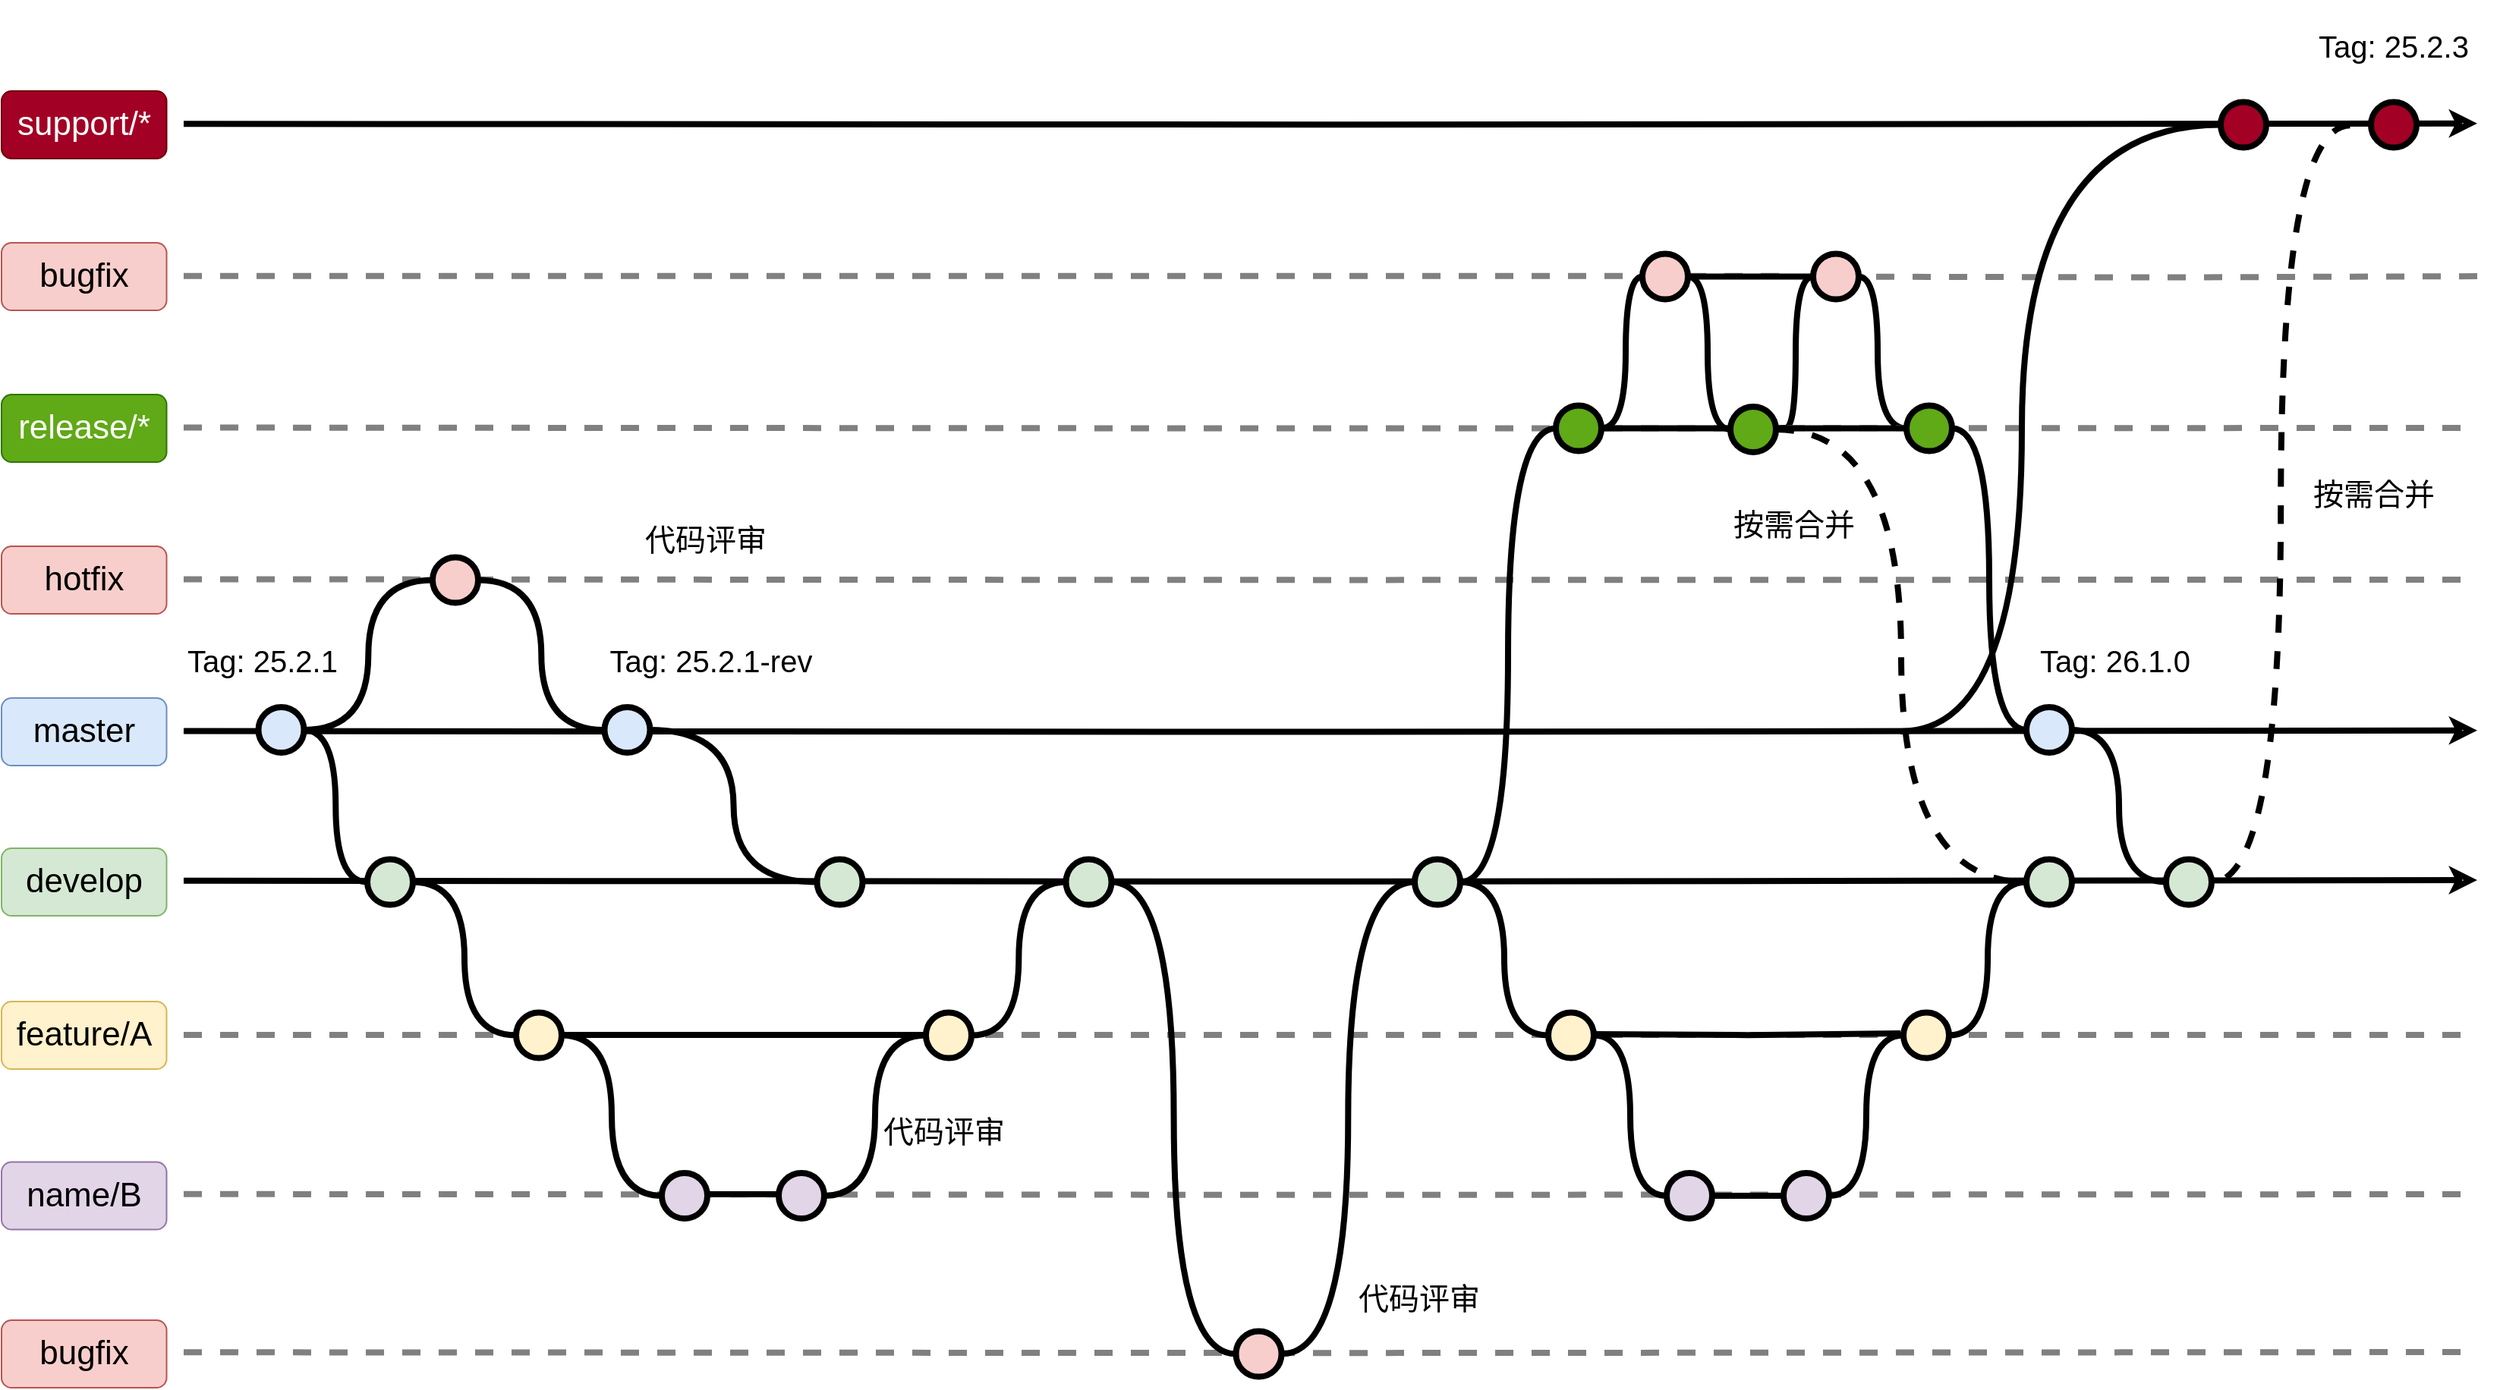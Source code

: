 <mxfile version="27.1.4">
  <diagram id="yPxyJZ8AM_hMuL3Unpa9" name="complex gitflow">
    <mxGraphModel dx="3147" dy="2550" grid="1" gridSize="10" guides="1" tooltips="1" connect="1" arrows="1" fold="1" page="1" pageScale="1" pageWidth="1100" pageHeight="850" math="0" shadow="0">
      <root>
        <mxCell id="0" />
        <mxCell id="1" parent="0" />
        <mxCell id="Qrs4UdfkYSaOgJ5aVB63-132" value="" style="edgeStyle=orthogonalEdgeStyle;rounded=0;html=1;jettySize=auto;orthogonalLoop=1;strokeWidth=4;endArrow=none;endFill=0;dashed=1;strokeColor=#808080;fontSize=20;" edge="1" parent="1">
          <mxGeometry x="192.25" y="211" as="geometry">
            <mxPoint x="1211.0" y="-87.702" as="sourcePoint" />
            <mxPoint x="1631" y="-87.95" as="targetPoint" />
          </mxGeometry>
        </mxCell>
        <mxCell id="Qrs4UdfkYSaOgJ5aVB63-171" style="edgeStyle=orthogonalEdgeStyle;curved=1;rounded=0;html=1;exitX=1;exitY=0.5;exitPerimeter=0;entryX=0;entryY=0.5;entryPerimeter=0;endArrow=none;endFill=0;jettySize=auto;orthogonalLoop=1;strokeWidth=4;fontSize=20;entryDx=0;entryDy=0;exitDx=0;exitDy=0;" edge="1" parent="1" source="Qrs4UdfkYSaOgJ5aVB63-173" target="Qrs4UdfkYSaOgJ5aVB63-70">
          <mxGeometry relative="1" as="geometry">
            <mxPoint x="1243.99" y="-44.5" as="sourcePoint" />
            <mxPoint x="1251.5" y="13" as="targetPoint" />
            <Array as="points">
              <mxPoint x="1236" y="-88" />
              <mxPoint x="1236" y="12" />
            </Array>
          </mxGeometry>
        </mxCell>
        <mxCell id="Qrs4UdfkYSaOgJ5aVB63-172" style="edgeStyle=orthogonalEdgeStyle;curved=1;rounded=0;html=1;exitX=0;exitY=0.5;exitPerimeter=0;endArrow=none;endFill=0;jettySize=auto;orthogonalLoop=1;strokeWidth=4;fontSize=20;exitDx=0;exitDy=0;entryX=1;entryY=0.5;entryDx=0;entryDy=0;entryPerimeter=0;" edge="1" parent="1" source="Qrs4UdfkYSaOgJ5aVB63-173" target="Qrs4UdfkYSaOgJ5aVB63-154">
          <mxGeometry relative="1" as="geometry">
            <mxPoint x="1229.5" y="-64.5" as="sourcePoint" />
            <mxPoint x="1166.5" y="12" as="targetPoint" />
            <Array as="points">
              <mxPoint x="1182" y="-88" />
              <mxPoint x="1182" y="12" />
              <mxPoint x="1169" y="12" />
            </Array>
          </mxGeometry>
        </mxCell>
        <mxCell id="Qrs4UdfkYSaOgJ5aVB63-173" value="" style="verticalLabelPosition=bottom;verticalAlign=top;html=1;strokeWidth=4;shape=mxgraph.flowchart.on-page_reference;plain-purple;strokeColor=#000000;fillColor=#f8cecc;gradientColor=none;fontSize=20;" vertex="1" parent="1">
          <mxGeometry x="1193.5" y="-102.75" width="30" height="30" as="geometry" />
        </mxCell>
        <mxCell id="Qrs4UdfkYSaOgJ5aVB63-151" value="" style="edgeStyle=orthogonalEdgeStyle;rounded=0;html=1;jettySize=auto;orthogonalLoop=1;strokeWidth=4;endArrow=none;endFill=0;dashed=1;strokeColor=#808080;fontSize=20;" edge="1" parent="1" source="Qrs4UdfkYSaOgJ5aVB63-68">
          <mxGeometry x="192.25" y="211" as="geometry">
            <mxPoint x="120" y="-88.18" as="sourcePoint" />
            <mxPoint x="1181.0" y="-88.18" as="targetPoint" />
          </mxGeometry>
        </mxCell>
        <mxCell id="Qrs4UdfkYSaOgJ5aVB63-131" value="" style="edgeStyle=orthogonalEdgeStyle;rounded=0;html=1;jettySize=auto;orthogonalLoop=1;strokeWidth=4;endArrow=none;endFill=0;dashed=1;strokeColor=#808080;" edge="1" parent="1">
          <mxGeometry x="192.25" y="211" as="geometry">
            <mxPoint x="120" y="111.72" as="sourcePoint" />
            <mxPoint x="1631" y="111.95" as="targetPoint" />
          </mxGeometry>
        </mxCell>
        <mxCell id="Qrs4UdfkYSaOgJ5aVB63-85" value="" style="edgeStyle=orthogonalEdgeStyle;rounded=0;html=1;jettySize=auto;orthogonalLoop=1;strokeWidth=4;endArrow=none;endFill=0;dashed=1;strokeColor=#808080;" edge="1" parent="1">
          <mxGeometry x="192.25" y="211" as="geometry">
            <mxPoint x="120" y="11.77" as="sourcePoint" />
            <mxPoint x="1631" y="12" as="targetPoint" />
          </mxGeometry>
        </mxCell>
        <mxCell id="Qrs4UdfkYSaOgJ5aVB63-82" value="" style="edgeStyle=orthogonalEdgeStyle;rounded=0;html=1;jettySize=auto;orthogonalLoop=1;strokeWidth=4;endArrow=none;endFill=0;dashed=1;strokeColor=#808080;" edge="1" parent="1">
          <mxGeometry x="192.25" y="211" as="geometry">
            <mxPoint x="120" y="621.14" as="sourcePoint" />
            <mxPoint x="1631" y="621" as="targetPoint" />
          </mxGeometry>
        </mxCell>
        <mxCell id="Qrs4UdfkYSaOgJ5aVB63-100" value="" style="edgeStyle=orthogonalEdgeStyle;rounded=0;html=1;jettySize=auto;orthogonalLoop=1;strokeWidth=4;endArrow=classic;endFill=0;" edge="1" parent="1">
          <mxGeometry x="192.25" y="211" as="geometry">
            <mxPoint x="120" y="211.76" as="sourcePoint" />
            <mxPoint x="1631" y="211.34" as="targetPoint" />
          </mxGeometry>
        </mxCell>
        <mxCell id="Qrs4UdfkYSaOgJ5aVB63-83" value="" style="edgeStyle=orthogonalEdgeStyle;rounded=0;html=1;jettySize=auto;orthogonalLoop=1;strokeWidth=4;endArrow=none;endFill=0;dashed=1;strokeColor=#808080;" edge="1" parent="1">
          <mxGeometry x="192.25" y="211" as="geometry">
            <mxPoint x="120" y="516.89" as="sourcePoint" />
            <mxPoint x="1631" y="517" as="targetPoint" />
          </mxGeometry>
        </mxCell>
        <mxCell id="Qrs4UdfkYSaOgJ5aVB63-84" value="" style="edgeStyle=orthogonalEdgeStyle;rounded=0;html=1;jettySize=auto;orthogonalLoop=1;strokeWidth=4;endArrow=none;endFill=0;dashed=1;strokeColor=#808080;" edge="1" parent="1">
          <mxGeometry x="192.25" y="211" as="geometry">
            <mxPoint x="120" y="412" as="sourcePoint" />
            <mxPoint x="1631" y="412" as="targetPoint" />
          </mxGeometry>
        </mxCell>
        <mxCell id="Qrs4UdfkYSaOgJ5aVB63-80" value="" style="edgeStyle=orthogonalEdgeStyle;rounded=0;html=1;jettySize=auto;orthogonalLoop=1;strokeWidth=4;endArrow=classic;endFill=0;" edge="1" parent="1">
          <mxGeometry x="192.25" y="211" as="geometry">
            <mxPoint x="120" y="310.42" as="sourcePoint" />
            <mxPoint x="1631" y="310" as="targetPoint" />
          </mxGeometry>
        </mxCell>
        <mxCell id="uWUnNED6HEl2aK5fdaIb-10" value="" style="verticalLabelPosition=bottom;verticalAlign=top;html=1;strokeWidth=4;shape=mxgraph.flowchart.on-page_reference;plain-blue;fillColor=#dae8fc;strokeColor=#000000;gradientColor=none;fontSize=20;" parent="1" vertex="1">
          <mxGeometry x="169.25" y="196" width="30" height="30" as="geometry" />
        </mxCell>
        <mxCell id="uWUnNED6HEl2aK5fdaIb-17" value="" style="verticalLabelPosition=bottom;verticalAlign=top;html=1;strokeWidth=4;shape=mxgraph.flowchart.on-page_reference;plain-purple;strokeColor=#000000;fillColor=#fff2cc;gradientColor=none;fontSize=20;" parent="1" vertex="1">
          <mxGeometry x="339" y="397.25" width="30" height="30" as="geometry" />
        </mxCell>
        <mxCell id="uWUnNED6HEl2aK5fdaIb-94" style="edgeStyle=orthogonalEdgeStyle;curved=1;rounded=0;orthogonalLoop=1;jettySize=auto;html=1;exitX=1;exitY=0.5;exitDx=0;exitDy=0;exitPerimeter=0;entryX=0;entryY=0.5;entryDx=0;entryDy=0;entryPerimeter=0;endArrow=none;endFill=0;strokeWidth=4;fontFamily=Courier New;fontColor=#009900;fontSize=20;" parent="1" edge="1">
          <mxGeometry relative="1" as="geometry">
            <mxPoint x="465" y="516.96" as="sourcePoint" />
            <mxPoint x="512" y="516.96" as="targetPoint" />
          </mxGeometry>
        </mxCell>
        <mxCell id="uWUnNED6HEl2aK5fdaIb-69" value="" style="verticalLabelPosition=bottom;verticalAlign=top;html=1;strokeWidth=4;shape=mxgraph.flowchart.on-page_reference;plain-purple;strokeColor=#000000;fillColor=#e1d5e7;gradientColor=none;fontSize=20;" parent="1" vertex="1">
          <mxGeometry x="435" y="503" width="30" height="30" as="geometry" />
        </mxCell>
        <mxCell id="uWUnNED6HEl2aK5fdaIb-70" value="" style="verticalLabelPosition=bottom;verticalAlign=top;html=1;strokeWidth=4;shape=mxgraph.flowchart.on-page_reference;plain-purple;strokeColor=#000000;fillColor=#60a917;fontColor=#ffffff;gradientColor=none;fontSize=20;" parent="1" vertex="1">
          <mxGeometry x="1024" y="-2.75" width="30" height="30" as="geometry" />
        </mxCell>
        <mxCell id="uWUnNED6HEl2aK5fdaIb-82" value="" style="verticalLabelPosition=bottom;verticalAlign=top;html=1;strokeWidth=4;shape=mxgraph.flowchart.on-page_reference;plain-purple;strokeColor=#000000;fillColor=#e1d5e7;gradientColor=none;fontSize=20;" parent="1" vertex="1">
          <mxGeometry x="512" y="503" width="30" height="30" as="geometry" />
        </mxCell>
        <mxCell id="uWUnNED6HEl2aK5fdaIb-103" value="Tag: 25.2.1" style="text;html=1;strokeColor=none;fillColor=none;align=center;verticalAlign=middle;whiteSpace=wrap;overflow=hidden;fontSize=20;" parent="1" vertex="1">
          <mxGeometry x="108.75" y="150" width="126.12" height="30" as="geometry" />
        </mxCell>
        <mxCell id="uWUnNED6HEl2aK5fdaIb-104" value="" style="verticalLabelPosition=bottom;verticalAlign=top;html=1;strokeWidth=4;shape=mxgraph.flowchart.on-page_reference;plain-purple;gradientColor=none;strokeColor=#000000;fillColor=#D5E8D4;fontSize=20;" parent="1" vertex="1">
          <mxGeometry x="1334" y="296.25" width="30" height="30" as="geometry" />
        </mxCell>
        <mxCell id="9hBKPDzoitwpIBdzFDQ7-15" value="&lt;div style=&quot;text-align: center;&quot;&gt;&lt;span style=&quot;background-color: transparent; color: light-dark(rgb(0, 0, 0), rgb(237, 237, 237));&quot;&gt;&lt;font&gt;代码评审&lt;/font&gt;&lt;/span&gt;&lt;/div&gt;" style="text;html=1;strokeColor=none;fillColor=none;align=left;verticalAlign=middle;whiteSpace=wrap;overflow=hidden;fontSize=20;fontStyle=0;fontColor=#000000;" parent="1" vertex="1">
          <mxGeometry x="579" y="460" width="122" height="30" as="geometry" />
        </mxCell>
        <mxCell id="9hBKPDzoitwpIBdzFDQ7-16" value="" style="verticalLabelPosition=bottom;verticalAlign=top;html=1;strokeWidth=4;shape=mxgraph.flowchart.on-page_reference;plain-blue;strokeColor=#000000;fillColor=#dae8fc;gradientColor=none;fontSize=20;" parent="1" vertex="1">
          <mxGeometry x="397.25" y="196" width="30" height="30" as="geometry" />
        </mxCell>
        <mxCell id="9hBKPDzoitwpIBdzFDQ7-61" value="Tag: 25.2.1-rev" style="text;html=1;strokeColor=none;fillColor=none;align=center;verticalAlign=middle;whiteSpace=wrap;overflow=hidden;fontSize=20;" parent="1" vertex="1">
          <mxGeometry x="386.75" y="150" width="160.5" height="30" as="geometry" />
        </mxCell>
        <mxCell id="Qrs4UdfkYSaOgJ5aVB63-4" value="&lt;font&gt;master&lt;/font&gt;" style="rounded=1;whiteSpace=wrap;html=1;fillColor=#dae8fc;strokeColor=#6c8ebf;fontSize=22;" vertex="1" parent="1">
          <mxGeometry y="190" width="108.75" height="44.5" as="geometry" />
        </mxCell>
        <mxCell id="Qrs4UdfkYSaOgJ5aVB63-5" value="&lt;font&gt;develop&lt;/font&gt;" style="rounded=1;whiteSpace=wrap;html=1;fillColor=#d5e8d4;strokeColor=#82b366;fontSize=22;" vertex="1" parent="1">
          <mxGeometry y="289" width="108.75" height="44.5" as="geometry" />
        </mxCell>
        <mxCell id="uWUnNED6HEl2aK5fdaIb-15" value="" style="verticalLabelPosition=bottom;verticalAlign=top;html=1;strokeWidth=4;shape=mxgraph.flowchart.on-page_reference;plain-purple;gradientColor=none;strokeColor=#000000;fillColor=#D5E8D4;fontSize=20;" parent="1" vertex="1">
          <mxGeometry x="241" y="296.25" width="30" height="30" as="geometry" />
        </mxCell>
        <mxCell id="Qrs4UdfkYSaOgJ5aVB63-13" value="&lt;font&gt;feature/A&lt;/font&gt;" style="rounded=1;whiteSpace=wrap;html=1;fillColor=#fff2cc;strokeColor=#d6b656;fontSize=22;" vertex="1" parent="1">
          <mxGeometry y="390" width="108.75" height="44.5" as="geometry" />
        </mxCell>
        <mxCell id="Qrs4UdfkYSaOgJ5aVB63-14" value="&lt;font&gt;name/B&lt;/font&gt;" style="rounded=1;whiteSpace=wrap;html=1;fillColor=#e1d5e7;strokeColor=#9673a6;fontSize=22;" vertex="1" parent="1">
          <mxGeometry y="495.75" width="108.75" height="44.5" as="geometry" />
        </mxCell>
        <mxCell id="Qrs4UdfkYSaOgJ5aVB63-17" value="" style="verticalLabelPosition=bottom;verticalAlign=top;html=1;strokeWidth=4;shape=mxgraph.flowchart.on-page_reference;plain-purple;strokeColor=#000000;fillColor=#fff2cc;gradientColor=none;fontSize=20;" vertex="1" parent="1">
          <mxGeometry x="609" y="397.25" width="30" height="30" as="geometry" />
        </mxCell>
        <mxCell id="Qrs4UdfkYSaOgJ5aVB63-30" style="edgeStyle=orthogonalEdgeStyle;curved=1;rounded=0;html=1;exitX=1;exitY=0.5;exitPerimeter=0;entryX=0;entryY=0.5;entryPerimeter=0;endArrow=none;endFill=0;jettySize=auto;orthogonalLoop=1;strokeWidth=4;fontSize=20;entryDx=0;entryDy=0;exitDx=0;exitDy=0;" edge="1" parent="1" source="uWUnNED6HEl2aK5fdaIb-82" target="Qrs4UdfkYSaOgJ5aVB63-17">
          <mxGeometry relative="1" as="geometry">
            <mxPoint x="558.75" y="526.25" as="sourcePoint" />
            <mxPoint x="618.75" y="425" as="targetPoint" />
          </mxGeometry>
        </mxCell>
        <mxCell id="Qrs4UdfkYSaOgJ5aVB63-32" style="edgeStyle=orthogonalEdgeStyle;curved=1;rounded=0;html=1;exitX=0;exitY=0.5;exitPerimeter=0;entryX=1;entryY=0.5;entryPerimeter=0;endArrow=none;endFill=0;jettySize=auto;orthogonalLoop=1;strokeWidth=4;fontSize=20;entryDx=0;entryDy=0;exitDx=0;exitDy=0;" edge="1" parent="1" source="uWUnNED6HEl2aK5fdaIb-17" target="uWUnNED6HEl2aK5fdaIb-15">
          <mxGeometry relative="1" as="geometry">
            <mxPoint x="273.47" y="465.01" as="sourcePoint" />
            <mxPoint x="340.47" y="359.01" as="targetPoint" />
          </mxGeometry>
        </mxCell>
        <mxCell id="Qrs4UdfkYSaOgJ5aVB63-33" style="edgeStyle=orthogonalEdgeStyle;curved=1;rounded=0;html=1;exitX=0;exitY=0.5;exitPerimeter=0;entryX=1;entryY=0.5;entryPerimeter=0;endArrow=none;endFill=0;jettySize=auto;orthogonalLoop=1;strokeWidth=4;fontSize=20;entryDx=0;entryDy=0;exitDx=0;exitDy=0;" edge="1" parent="1" source="uWUnNED6HEl2aK5fdaIb-69" target="uWUnNED6HEl2aK5fdaIb-17">
          <mxGeometry relative="1" as="geometry">
            <mxPoint x="456.25" y="502.47" as="sourcePoint" />
            <mxPoint x="386.25" y="401.47" as="targetPoint" />
          </mxGeometry>
        </mxCell>
        <mxCell id="Qrs4UdfkYSaOgJ5aVB63-34" style="edgeStyle=orthogonalEdgeStyle;curved=1;rounded=0;html=1;exitX=1;exitY=0.5;exitPerimeter=0;entryX=0;entryY=0.5;entryPerimeter=0;endArrow=none;endFill=0;jettySize=auto;orthogonalLoop=1;strokeWidth=4;fontSize=20;entryDx=0;entryDy=0;exitDx=0;exitDy=0;" edge="1" parent="1" source="Qrs4UdfkYSaOgJ5aVB63-17" target="Qrs4UdfkYSaOgJ5aVB63-20">
          <mxGeometry relative="1" as="geometry">
            <mxPoint x="653.25" y="426.78" as="sourcePoint" />
            <mxPoint x="720.25" y="320.78" as="targetPoint" />
          </mxGeometry>
        </mxCell>
        <mxCell id="Qrs4UdfkYSaOgJ5aVB63-20" value="" style="verticalLabelPosition=bottom;verticalAlign=top;html=1;strokeWidth=4;shape=mxgraph.flowchart.on-page_reference;plain-purple;gradientColor=none;strokeColor=#000000;fillColor=#D5E8D4;fontSize=20;" vertex="1" parent="1">
          <mxGeometry x="701.25" y="296.25" width="30" height="30" as="geometry" />
        </mxCell>
        <mxCell id="Qrs4UdfkYSaOgJ5aVB63-36" value="" style="edgeStyle=orthogonalEdgeStyle;rounded=0;html=1;jettySize=auto;orthogonalLoop=1;strokeWidth=4;endArrow=none;endFill=0;fontSize=20;" edge="1" parent="1">
          <mxGeometry x="192.25" y="211" as="geometry">
            <mxPoint x="369" y="412.02" as="sourcePoint" />
            <mxPoint x="609" y="411.95" as="targetPoint" />
          </mxGeometry>
        </mxCell>
        <mxCell id="Qrs4UdfkYSaOgJ5aVB63-37" value="&lt;font&gt;bugfix&lt;/font&gt;" style="rounded=1;whiteSpace=wrap;html=1;fillColor=#f8cecc;strokeColor=#b85450;fontSize=22;" vertex="1" parent="1">
          <mxGeometry y="600" width="108.75" height="44.5" as="geometry" />
        </mxCell>
        <mxCell id="Qrs4UdfkYSaOgJ5aVB63-38" style="edgeStyle=orthogonalEdgeStyle;curved=1;rounded=0;html=1;exitX=0;exitY=0.5;exitPerimeter=0;entryX=1;entryY=0.5;entryPerimeter=0;endArrow=none;endFill=0;jettySize=auto;orthogonalLoop=1;strokeWidth=4;fontSize=20;entryDx=0;entryDy=0;exitDx=0;exitDy=0;" edge="1" parent="1" source="Qrs4UdfkYSaOgJ5aVB63-39" target="Qrs4UdfkYSaOgJ5aVB63-20">
          <mxGeometry relative="1" as="geometry">
            <mxPoint x="829" y="441" as="sourcePoint" />
            <mxPoint x="761" y="340" as="targetPoint" />
          </mxGeometry>
        </mxCell>
        <mxCell id="Qrs4UdfkYSaOgJ5aVB63-39" value="" style="verticalLabelPosition=bottom;verticalAlign=top;html=1;strokeWidth=4;shape=mxgraph.flowchart.on-page_reference;plain-purple;strokeColor=#000000;fillColor=#f8cecc;gradientColor=none;fontSize=20;" vertex="1" parent="1">
          <mxGeometry x="813.25" y="607.25" width="30" height="30" as="geometry" />
        </mxCell>
        <mxCell id="Qrs4UdfkYSaOgJ5aVB63-41" style="edgeStyle=orthogonalEdgeStyle;curved=1;rounded=0;html=1;exitX=1;exitY=0.5;exitPerimeter=0;entryX=0;entryY=0.5;entryPerimeter=0;endArrow=none;endFill=0;jettySize=auto;orthogonalLoop=1;strokeWidth=4;fontSize=20;entryDx=0;entryDy=0;exitDx=0;exitDy=0;" edge="1" parent="1" source="Qrs4UdfkYSaOgJ5aVB63-39" target="Qrs4UdfkYSaOgJ5aVB63-42">
          <mxGeometry relative="1" as="geometry">
            <mxPoint x="843.25" y="427.25" as="sourcePoint" />
            <mxPoint x="905.25" y="326.25" as="targetPoint" />
          </mxGeometry>
        </mxCell>
        <mxCell id="Qrs4UdfkYSaOgJ5aVB63-42" value="" style="verticalLabelPosition=bottom;verticalAlign=top;html=1;strokeWidth=4;shape=mxgraph.flowchart.on-page_reference;plain-purple;gradientColor=none;strokeColor=#000000;fillColor=#D5E8D4;fontSize=20;" vertex="1" parent="1">
          <mxGeometry x="931" y="296.25" width="30" height="30" as="geometry" />
        </mxCell>
        <mxCell id="Qrs4UdfkYSaOgJ5aVB63-45" value="&lt;font&gt;hotfix&lt;/font&gt;" style="rounded=1;whiteSpace=wrap;html=1;fillColor=#f8cecc;strokeColor=#b85450;fontSize=22;" vertex="1" parent="1">
          <mxGeometry y="90" width="108.75" height="44.5" as="geometry" />
        </mxCell>
        <mxCell id="Qrs4UdfkYSaOgJ5aVB63-46" style="edgeStyle=orthogonalEdgeStyle;curved=1;rounded=0;html=1;entryX=0;entryY=0.5;entryPerimeter=0;endArrow=none;endFill=0;jettySize=auto;orthogonalLoop=1;strokeWidth=4;fontSize=20;entryDx=0;entryDy=0;exitX=1;exitY=0.5;exitDx=0;exitDy=0;exitPerimeter=0;" edge="1" parent="1" source="uWUnNED6HEl2aK5fdaIb-10" target="Qrs4UdfkYSaOgJ5aVB63-47">
          <mxGeometry relative="1" as="geometry">
            <mxPoint x="331" y="210" as="sourcePoint" />
            <mxPoint x="361" y="144.76" as="targetPoint" />
          </mxGeometry>
        </mxCell>
        <mxCell id="Qrs4UdfkYSaOgJ5aVB63-47" value="" style="verticalLabelPosition=bottom;verticalAlign=top;html=1;strokeWidth=4;shape=mxgraph.flowchart.on-page_reference;plain-blue;fillColor=#f8cecc;strokeColor=#000000;gradientColor=none;fontSize=20;" vertex="1" parent="1">
          <mxGeometry x="284" y="97.25" width="30" height="30" as="geometry" />
        </mxCell>
        <mxCell id="Qrs4UdfkYSaOgJ5aVB63-49" style="edgeStyle=orthogonalEdgeStyle;curved=1;rounded=0;html=1;exitX=0;exitY=0.5;exitPerimeter=0;entryX=1;entryY=0.5;entryPerimeter=0;endArrow=none;endFill=0;jettySize=auto;orthogonalLoop=1;strokeWidth=4;fontSize=20;entryDx=0;entryDy=0;exitDx=0;exitDy=0;" edge="1" parent="1" source="9hBKPDzoitwpIBdzFDQ7-16" target="Qrs4UdfkYSaOgJ5aVB63-47">
          <mxGeometry relative="1" as="geometry">
            <mxPoint x="372.49" y="271" as="sourcePoint" />
            <mxPoint x="434.49" y="170" as="targetPoint" />
          </mxGeometry>
        </mxCell>
        <mxCell id="Qrs4UdfkYSaOgJ5aVB63-50" value="&lt;div style=&quot;text-align: center;&quot;&gt;&lt;span style=&quot;background-color: transparent; color: light-dark(rgb(0, 0, 0), rgb(237, 237, 237));&quot;&gt;&lt;font&gt;代码评审&lt;/font&gt;&lt;/span&gt;&lt;/div&gt;" style="text;html=1;strokeColor=none;fillColor=none;align=left;verticalAlign=middle;whiteSpace=wrap;overflow=hidden;fontSize=20;fontStyle=0;fontColor=#000000;" vertex="1" parent="1">
          <mxGeometry x="892.25" y="570" width="118.75" height="30" as="geometry" />
        </mxCell>
        <mxCell id="Qrs4UdfkYSaOgJ5aVB63-55" style="edgeStyle=orthogonalEdgeStyle;curved=1;rounded=0;html=1;exitX=0;exitY=0.5;exitPerimeter=0;entryX=1;entryY=0.5;entryPerimeter=0;endArrow=none;endFill=0;jettySize=auto;orthogonalLoop=1;strokeWidth=4;fontSize=20;entryDx=0;entryDy=0;exitDx=0;exitDy=0;" edge="1" parent="1" source="Qrs4UdfkYSaOgJ5aVB63-56" target="9hBKPDzoitwpIBdzFDQ7-16">
          <mxGeometry relative="1" as="geometry">
            <mxPoint x="601.5" y="309" as="sourcePoint" />
            <mxPoint x="529.5" y="210" as="targetPoint" />
          </mxGeometry>
        </mxCell>
        <mxCell id="Qrs4UdfkYSaOgJ5aVB63-56" value="" style="verticalLabelPosition=bottom;verticalAlign=top;html=1;strokeWidth=4;shape=mxgraph.flowchart.on-page_reference;plain-purple;gradientColor=none;strokeColor=#000000;fillColor=#D5E8D4;fontSize=20;" vertex="1" parent="1">
          <mxGeometry x="537.25" y="296.25" width="30" height="30" as="geometry" />
        </mxCell>
        <mxCell id="Qrs4UdfkYSaOgJ5aVB63-58" value="&lt;div style=&quot;text-align: center;&quot;&gt;&lt;span style=&quot;background-color: transparent; color: light-dark(rgb(0, 0, 0), rgb(237, 237, 237));&quot;&gt;&lt;font&gt;代码评审&lt;/font&gt;&lt;/span&gt;&lt;/div&gt;" style="text;html=1;strokeColor=none;fillColor=none;align=left;verticalAlign=middle;whiteSpace=wrap;overflow=hidden;fontSize=20;fontStyle=0;fontColor=#000000;" vertex="1" parent="1">
          <mxGeometry x="422" y="70" width="90" height="30" as="geometry" />
        </mxCell>
        <mxCell id="Qrs4UdfkYSaOgJ5aVB63-62" style="edgeStyle=orthogonalEdgeStyle;curved=1;rounded=0;html=1;exitX=0;exitY=0.5;exitPerimeter=0;entryX=1;entryY=0.5;entryPerimeter=0;endArrow=none;endFill=0;jettySize=auto;orthogonalLoop=1;strokeWidth=4;fontSize=20;entryDx=0;entryDy=0;exitDx=0;exitDy=0;" edge="1" parent="1" source="uWUnNED6HEl2aK5fdaIb-70" target="Qrs4UdfkYSaOgJ5aVB63-42">
          <mxGeometry relative="1" as="geometry">
            <mxPoint x="1083" y="714" as="sourcePoint" />
            <mxPoint x="1001" y="403" as="targetPoint" />
          </mxGeometry>
        </mxCell>
        <mxCell id="Qrs4UdfkYSaOgJ5aVB63-63" value="&lt;font&gt;release/*&lt;/font&gt;" style="rounded=1;whiteSpace=wrap;html=1;fillColor=#60a917;strokeColor=#2D7600;fontColor=#ffffff;fontSize=22;" vertex="1" parent="1">
          <mxGeometry y="-10" width="108.75" height="44.5" as="geometry" />
        </mxCell>
        <mxCell id="Qrs4UdfkYSaOgJ5aVB63-64" value="&lt;font&gt;bugfix&lt;/font&gt;" style="rounded=1;whiteSpace=wrap;html=1;fillColor=#f8cecc;strokeColor=#b85450;fontSize=22;" vertex="1" parent="1">
          <mxGeometry y="-110" width="108.75" height="44.5" as="geometry" />
        </mxCell>
        <mxCell id="Qrs4UdfkYSaOgJ5aVB63-73" value="" style="edgeStyle=orthogonalEdgeStyle;rounded=0;orthogonalLoop=1;jettySize=auto;html=1;fontSize=20;endArrow=none;endFill=0;strokeWidth=4;exitX=1;exitY=0.5;exitDx=0;exitDy=0;exitPerimeter=0;" edge="1" parent="1" source="uWUnNED6HEl2aK5fdaIb-70" target="Qrs4UdfkYSaOgJ5aVB63-70">
          <mxGeometry relative="1" as="geometry">
            <mxPoint x="1979" y="11.25" as="targetPoint" />
            <mxPoint x="1101" y="11.25" as="sourcePoint" />
          </mxGeometry>
        </mxCell>
        <mxCell id="Qrs4UdfkYSaOgJ5aVB63-70" value="" style="verticalLabelPosition=bottom;verticalAlign=top;html=1;strokeWidth=4;shape=mxgraph.flowchart.on-page_reference;plain-purple;strokeColor=#000000;fillColor=#60a917;fontColor=#ffffff;gradientColor=none;fontSize=20;" vertex="1" parent="1">
          <mxGeometry x="1255" y="-2.75" width="30" height="30" as="geometry" />
        </mxCell>
        <mxCell id="Qrs4UdfkYSaOgJ5aVB63-86" value="" style="verticalLabelPosition=bottom;verticalAlign=top;html=1;strokeWidth=4;shape=mxgraph.flowchart.on-page_reference;plain-blue;strokeColor=#000000;fillColor=#dae8fc;gradientColor=none;fontSize=20;" vertex="1" parent="1">
          <mxGeometry x="1334" y="196" width="30" height="30" as="geometry" />
        </mxCell>
        <mxCell id="Qrs4UdfkYSaOgJ5aVB63-88" style="edgeStyle=orthogonalEdgeStyle;curved=1;rounded=0;html=1;exitX=1;exitY=0.5;exitPerimeter=0;entryX=0;entryY=0.5;entryPerimeter=0;endArrow=none;endFill=0;jettySize=auto;orthogonalLoop=1;strokeWidth=4;fontSize=20;entryDx=0;entryDy=0;exitDx=0;exitDy=0;" edge="1" parent="1" source="Qrs4UdfkYSaOgJ5aVB63-70" target="Qrs4UdfkYSaOgJ5aVB63-86">
          <mxGeometry relative="1" as="geometry">
            <mxPoint x="1291" y="62.25" as="sourcePoint" />
            <mxPoint x="1344" y="162.25" as="targetPoint" />
          </mxGeometry>
        </mxCell>
        <mxCell id="Qrs4UdfkYSaOgJ5aVB63-89" value="Tag: 26.1.0" style="text;html=1;strokeColor=none;fillColor=none;align=center;verticalAlign=middle;whiteSpace=wrap;overflow=hidden;fontSize=20;" vertex="1" parent="1">
          <mxGeometry x="1329" y="150" width="127" height="30" as="geometry" />
        </mxCell>
        <mxCell id="Qrs4UdfkYSaOgJ5aVB63-90" value="&lt;span&gt;support/*&lt;/span&gt;" style="rounded=1;whiteSpace=wrap;html=1;fillColor=#a20025;strokeColor=#6F0000;fontColor=#ffffff;fontSize=22;" vertex="1" parent="1">
          <mxGeometry y="-210" width="108.75" height="44.5" as="geometry" />
        </mxCell>
        <mxCell id="Qrs4UdfkYSaOgJ5aVB63-92" value="" style="edgeStyle=orthogonalEdgeStyle;rounded=0;html=1;jettySize=auto;orthogonalLoop=1;strokeWidth=4;endArrow=classic;endFill=0;" edge="1" parent="1">
          <mxGeometry x="192.25" y="211" as="geometry">
            <mxPoint x="120" y="-188.387" as="sourcePoint" />
            <mxPoint x="1631" y="-188.66" as="targetPoint" />
          </mxGeometry>
        </mxCell>
        <mxCell id="Qrs4UdfkYSaOgJ5aVB63-95" value="" style="verticalLabelPosition=bottom;verticalAlign=top;html=1;strokeWidth=4;shape=mxgraph.flowchart.on-page_reference;plain-purple;strokeColor=#000000;fillColor=#a20025;fontColor=#ffffff;gradientColor=none;fontSize=20;" vertex="1" parent="1">
          <mxGeometry x="1462" y="-202.75" width="30" height="30" as="geometry" />
        </mxCell>
        <mxCell id="Qrs4UdfkYSaOgJ5aVB63-101" value="" style="verticalLabelPosition=bottom;verticalAlign=top;html=1;strokeWidth=4;shape=mxgraph.flowchart.on-page_reference;plain-purple;gradientColor=none;strokeColor=#000000;fillColor=#D5E8D4;fontSize=20;" vertex="1" parent="1">
          <mxGeometry x="1426" y="296.25" width="30" height="30" as="geometry" />
        </mxCell>
        <mxCell id="Qrs4UdfkYSaOgJ5aVB63-108" style="edgeStyle=orthogonalEdgeStyle;curved=1;rounded=0;html=1;exitX=1;exitY=0.5;exitPerimeter=0;entryX=0;entryY=0.5;entryPerimeter=0;endArrow=none;endFill=0;jettySize=auto;orthogonalLoop=1;strokeWidth=4;fontSize=20;entryDx=0;entryDy=0;exitDx=0;exitDy=0;" edge="1" parent="1" source="Qrs4UdfkYSaOgJ5aVB63-86" target="Qrs4UdfkYSaOgJ5aVB63-101">
          <mxGeometry relative="1" as="geometry">
            <mxPoint x="1377.5" y="227.25" as="sourcePoint" />
            <mxPoint x="1430.5" y="327.25" as="targetPoint" />
          </mxGeometry>
        </mxCell>
        <mxCell id="Qrs4UdfkYSaOgJ5aVB63-116" value="" style="verticalLabelPosition=bottom;verticalAlign=top;html=1;strokeWidth=4;shape=mxgraph.flowchart.on-page_reference;plain-purple;strokeColor=#000000;fillColor=#fff2cc;gradientColor=none;fontSize=20;" vertex="1" parent="1">
          <mxGeometry x="1019" y="397.25" width="30" height="30" as="geometry" />
        </mxCell>
        <mxCell id="Qrs4UdfkYSaOgJ5aVB63-117" value="" style="verticalLabelPosition=bottom;verticalAlign=top;html=1;strokeWidth=4;shape=mxgraph.flowchart.on-page_reference;plain-purple;strokeColor=#000000;fillColor=#e1d5e7;gradientColor=none;fontSize=20;" vertex="1" parent="1">
          <mxGeometry x="1097" y="503" width="30" height="30" as="geometry" />
        </mxCell>
        <mxCell id="Qrs4UdfkYSaOgJ5aVB63-118" value="" style="verticalLabelPosition=bottom;verticalAlign=top;html=1;strokeWidth=4;shape=mxgraph.flowchart.on-page_reference;plain-purple;strokeColor=#000000;fillColor=#e1d5e7;gradientColor=none;fontSize=20;" vertex="1" parent="1">
          <mxGeometry x="1174" y="503" width="30" height="30" as="geometry" />
        </mxCell>
        <mxCell id="Qrs4UdfkYSaOgJ5aVB63-120" style="edgeStyle=orthogonalEdgeStyle;curved=1;rounded=0;html=1;entryX=1;entryY=0.5;entryPerimeter=0;endArrow=none;endFill=0;jettySize=auto;orthogonalLoop=1;strokeWidth=4;fontSize=20;entryDx=0;entryDy=0;exitX=0;exitY=0.5;exitDx=0;exitDy=0;exitPerimeter=0;" edge="1" parent="1" source="Qrs4UdfkYSaOgJ5aVB63-116" target="Qrs4UdfkYSaOgJ5aVB63-42">
          <mxGeometry relative="1" as="geometry">
            <mxPoint x="1001" y="410" as="sourcePoint" />
            <mxPoint x="982" y="361.5" as="targetPoint" />
          </mxGeometry>
        </mxCell>
        <mxCell id="Qrs4UdfkYSaOgJ5aVB63-122" style="edgeStyle=orthogonalEdgeStyle;curved=1;rounded=0;html=1;entryX=1;entryY=0.5;entryPerimeter=0;endArrow=none;endFill=0;jettySize=auto;orthogonalLoop=1;strokeWidth=4;fontSize=20;entryDx=0;entryDy=0;exitX=0;exitY=0.5;exitDx=0;exitDy=0;exitPerimeter=0;" edge="1" parent="1" source="Qrs4UdfkYSaOgJ5aVB63-117" target="Qrs4UdfkYSaOgJ5aVB63-116">
          <mxGeometry relative="1" as="geometry">
            <mxPoint x="1162" y="495.19" as="sourcePoint" />
            <mxPoint x="1104" y="394.19" as="targetPoint" />
          </mxGeometry>
        </mxCell>
        <mxCell id="Qrs4UdfkYSaOgJ5aVB63-119" value="" style="verticalLabelPosition=bottom;verticalAlign=top;html=1;strokeWidth=4;shape=mxgraph.flowchart.on-page_reference;plain-purple;strokeColor=#000000;fillColor=#fff2cc;gradientColor=none;fontSize=20;" vertex="1" parent="1">
          <mxGeometry x="1253" y="397.25" width="30" height="30" as="geometry" />
        </mxCell>
        <mxCell id="Qrs4UdfkYSaOgJ5aVB63-125" style="edgeStyle=orthogonalEdgeStyle;curved=1;rounded=0;html=1;exitX=1;exitY=0.5;exitPerimeter=0;entryX=0;entryY=0.5;entryPerimeter=0;endArrow=none;endFill=0;jettySize=auto;orthogonalLoop=1;strokeWidth=4;fontSize=20;entryDx=0;entryDy=0;exitDx=0;exitDy=0;" edge="1" parent="1" source="Qrs4UdfkYSaOgJ5aVB63-118" target="Qrs4UdfkYSaOgJ5aVB63-119">
          <mxGeometry relative="1" as="geometry">
            <mxPoint x="1181" y="566" as="sourcePoint" />
            <mxPoint x="1248" y="460" as="targetPoint" />
          </mxGeometry>
        </mxCell>
        <mxCell id="Qrs4UdfkYSaOgJ5aVB63-129" style="edgeStyle=orthogonalEdgeStyle;curved=1;rounded=0;html=1;exitX=1;exitY=0.5;exitPerimeter=0;entryX=0;entryY=0.5;entryPerimeter=0;endArrow=none;endFill=0;jettySize=auto;orthogonalLoop=1;strokeWidth=4;fontSize=20;entryDx=0;entryDy=0;exitDx=0;exitDy=0;" edge="1" parent="1" source="Qrs4UdfkYSaOgJ5aVB63-119" target="uWUnNED6HEl2aK5fdaIb-104">
          <mxGeometry relative="1" as="geometry">
            <mxPoint x="1271" y="456" as="sourcePoint" />
            <mxPoint x="1320" y="350" as="targetPoint" />
          </mxGeometry>
        </mxCell>
        <mxCell id="Qrs4UdfkYSaOgJ5aVB63-130" value="" style="edgeStyle=orthogonalEdgeStyle;rounded=0;html=1;jettySize=auto;orthogonalLoop=1;strokeWidth=4;endArrow=none;endFill=0;fontSize=20;" edge="1" parent="1">
          <mxGeometry x="192.25" y="211" as="geometry">
            <mxPoint x="1049" y="411.55" as="sourcePoint" />
            <mxPoint x="1251" y="411" as="targetPoint" />
          </mxGeometry>
        </mxCell>
        <mxCell id="Qrs4UdfkYSaOgJ5aVB63-134" value="Tag: 25.2.3" style="text;html=1;strokeColor=none;fillColor=none;align=center;verticalAlign=middle;whiteSpace=wrap;overflow=hidden;fontSize=20;" vertex="1" parent="1">
          <mxGeometry x="1507.13" y="-270" width="137.75" height="60" as="geometry" />
        </mxCell>
        <mxCell id="Qrs4UdfkYSaOgJ5aVB63-142" style="edgeStyle=orthogonalEdgeStyle;curved=1;rounded=0;html=1;exitX=0;exitY=0.5;exitPerimeter=0;endArrow=none;endFill=0;jettySize=auto;orthogonalLoop=1;strokeWidth=4;fontSize=20;exitDx=0;exitDy=0;" edge="1" parent="1" source="Qrs4UdfkYSaOgJ5aVB63-95">
          <mxGeometry relative="1" as="geometry">
            <mxPoint x="1388" y="-185.75" as="sourcePoint" />
            <mxPoint x="1251" y="212" as="targetPoint" />
            <Array as="points">
              <mxPoint x="1331" y="-188" />
              <mxPoint x="1331" y="212" />
            </Array>
          </mxGeometry>
        </mxCell>
        <mxCell id="Qrs4UdfkYSaOgJ5aVB63-143" style="edgeStyle=orthogonalEdgeStyle;curved=1;rounded=0;html=1;exitX=0;exitY=0.5;exitPerimeter=0;entryX=1;entryY=0.5;entryPerimeter=0;endArrow=none;endFill=0;jettySize=auto;orthogonalLoop=1;strokeWidth=4;fontSize=20;entryDx=0;entryDy=0;exitDx=0;exitDy=0;" edge="1" parent="1" source="uWUnNED6HEl2aK5fdaIb-15" target="uWUnNED6HEl2aK5fdaIb-10">
          <mxGeometry relative="1" as="geometry">
            <mxPoint x="341" y="333.02" as="sourcePoint" />
            <mxPoint x="263" y="233.02" as="targetPoint" />
          </mxGeometry>
        </mxCell>
        <mxCell id="Qrs4UdfkYSaOgJ5aVB63-144" style="edgeStyle=orthogonalEdgeStyle;curved=1;rounded=0;html=1;entryX=1;entryY=0.5;entryPerimeter=0;endArrow=none;endFill=0;jettySize=auto;orthogonalLoop=1;strokeWidth=4;fontSize=20;entryDx=0;entryDy=0;exitX=1.041;exitY=0.514;exitDx=0;exitDy=0;exitPerimeter=0;dashed=1;" edge="1" parent="1" target="Qrs4UdfkYSaOgJ5aVB63-101">
          <mxGeometry relative="1" as="geometry">
            <mxPoint x="1547.23" y="-187.33" as="sourcePoint" />
            <mxPoint x="1510" y="311.25" as="targetPoint" />
          </mxGeometry>
        </mxCell>
        <mxCell id="Qrs4UdfkYSaOgJ5aVB63-145" style="edgeStyle=orthogonalEdgeStyle;curved=1;rounded=0;orthogonalLoop=1;jettySize=auto;html=1;exitX=1;exitY=0.5;exitDx=0;exitDy=0;exitPerimeter=0;entryX=0;entryY=0.5;entryDx=0;entryDy=0;entryPerimeter=0;endArrow=none;endFill=0;strokeWidth=4;fontFamily=Courier New;fontColor=#009900;fontSize=20;" edge="1" parent="1">
          <mxGeometry relative="1" as="geometry">
            <mxPoint x="1127" y="518" as="sourcePoint" />
            <mxPoint x="1174" y="518" as="targetPoint" />
          </mxGeometry>
        </mxCell>
        <mxCell id="Qrs4UdfkYSaOgJ5aVB63-146" value="&lt;div style=&quot;text-align: center;&quot;&gt;&lt;span style=&quot;background-color: transparent; color: light-dark(rgb(0, 0, 0), rgb(237, 237, 237));&quot;&gt;&lt;font&gt;按需合并&lt;/font&gt;&lt;/span&gt;&lt;/div&gt;" style="text;html=1;strokeColor=none;fillColor=none;align=left;verticalAlign=middle;whiteSpace=wrap;overflow=hidden;fontSize=20;fontStyle=0;fontColor=#000000;" vertex="1" parent="1">
          <mxGeometry x="1521" y="40" width="90" height="30" as="geometry" />
        </mxCell>
        <mxCell id="Qrs4UdfkYSaOgJ5aVB63-147" value="" style="verticalLabelPosition=bottom;verticalAlign=top;html=1;strokeWidth=4;shape=mxgraph.flowchart.on-page_reference;plain-purple;strokeColor=#000000;fillColor=#a20025;fontColor=#ffffff;gradientColor=none;fontSize=20;" vertex="1" parent="1">
          <mxGeometry x="1561" y="-202.75" width="30" height="30" as="geometry" />
        </mxCell>
        <mxCell id="Qrs4UdfkYSaOgJ5aVB63-152" value="" style="edgeStyle=orthogonalEdgeStyle;rounded=0;orthogonalLoop=1;jettySize=auto;html=1;fontSize=20;endArrow=none;endFill=0;strokeWidth=4;exitX=1;exitY=0.5;exitDx=0;exitDy=0;exitPerimeter=0;entryX=0;entryY=0.5;entryDx=0;entryDy=0;entryPerimeter=0;" edge="1" parent="1" source="Qrs4UdfkYSaOgJ5aVB63-68" target="Qrs4UdfkYSaOgJ5aVB63-173">
          <mxGeometry relative="1" as="geometry">
            <mxPoint x="1181.0" y="-87.75" as="targetPoint" />
            <mxPoint x="1161" y="10" as="sourcePoint" />
          </mxGeometry>
        </mxCell>
        <mxCell id="Qrs4UdfkYSaOgJ5aVB63-153" style="edgeStyle=orthogonalEdgeStyle;curved=1;rounded=0;html=1;entryX=0;entryY=0.5;entryPerimeter=0;endArrow=none;endFill=0;jettySize=auto;orthogonalLoop=1;strokeWidth=4;fontSize=20;entryDx=0;entryDy=0;dashed=1;exitX=1;exitY=0.5;exitDx=0;exitDy=0;exitPerimeter=0;" edge="1" parent="1" source="Qrs4UdfkYSaOgJ5aVB63-154" target="uWUnNED6HEl2aK5fdaIb-104">
          <mxGeometry relative="1" as="geometry">
            <mxPoint x="1170" y="80" as="sourcePoint" />
            <mxPoint x="1750" y="578.33" as="targetPoint" />
          </mxGeometry>
        </mxCell>
        <mxCell id="Qrs4UdfkYSaOgJ5aVB63-154" value="" style="verticalLabelPosition=bottom;verticalAlign=top;html=1;strokeWidth=4;shape=mxgraph.flowchart.on-page_reference;plain-purple;strokeColor=#000000;fillColor=#60a917;fontColor=#ffffff;gradientColor=none;fontSize=20;" vertex="1" parent="1">
          <mxGeometry x="1139" y="-2" width="30" height="30" as="geometry" />
        </mxCell>
        <mxCell id="Qrs4UdfkYSaOgJ5aVB63-159" style="edgeStyle=orthogonalEdgeStyle;curved=1;rounded=0;html=1;exitX=1;exitY=0.5;exitPerimeter=0;entryX=0;entryY=0.5;entryPerimeter=0;endArrow=none;endFill=0;jettySize=auto;orthogonalLoop=1;strokeWidth=4;fontSize=20;entryDx=0;entryDy=0;exitDx=0;exitDy=0;" edge="1" parent="1" source="Qrs4UdfkYSaOgJ5aVB63-68" target="Qrs4UdfkYSaOgJ5aVB63-154">
          <mxGeometry relative="1" as="geometry">
            <mxPoint x="1131.49" y="-44.5" as="sourcePoint" />
            <mxPoint x="1180.49" y="154.5" as="targetPoint" />
            <Array as="points">
              <mxPoint x="1124" y="-88" />
              <mxPoint x="1124" y="13" />
            </Array>
          </mxGeometry>
        </mxCell>
        <mxCell id="Qrs4UdfkYSaOgJ5aVB63-169" style="edgeStyle=orthogonalEdgeStyle;curved=1;rounded=0;html=1;exitX=0;exitY=0.5;exitPerimeter=0;endArrow=none;endFill=0;jettySize=auto;orthogonalLoop=1;strokeWidth=4;fontSize=20;exitDx=0;exitDy=0;entryX=1;entryY=0.5;entryDx=0;entryDy=0;entryPerimeter=0;" edge="1" parent="1" source="Qrs4UdfkYSaOgJ5aVB63-68" target="uWUnNED6HEl2aK5fdaIb-70">
          <mxGeometry relative="1" as="geometry">
            <mxPoint x="1117" y="-64.5" as="sourcePoint" />
            <mxPoint x="1060" y="100" as="targetPoint" />
            <Array as="points">
              <mxPoint x="1070" y="-88" />
              <mxPoint x="1070" y="12" />
            </Array>
          </mxGeometry>
        </mxCell>
        <mxCell id="Qrs4UdfkYSaOgJ5aVB63-170" value="" style="edgeStyle=orthogonalEdgeStyle;rounded=0;html=1;jettySize=auto;orthogonalLoop=1;strokeWidth=4;endArrow=none;endFill=0;dashed=1;strokeColor=#808080;" edge="1" parent="1" target="Qrs4UdfkYSaOgJ5aVB63-68">
          <mxGeometry x="192.25" y="211" as="geometry">
            <mxPoint x="120" y="-88.18" as="sourcePoint" />
            <mxPoint x="1181.0" y="-88.18" as="targetPoint" />
          </mxGeometry>
        </mxCell>
        <mxCell id="Qrs4UdfkYSaOgJ5aVB63-68" value="" style="verticalLabelPosition=bottom;verticalAlign=top;html=1;strokeWidth=4;shape=mxgraph.flowchart.on-page_reference;plain-purple;strokeColor=#000000;fillColor=#f8cecc;gradientColor=none;fontSize=20;" vertex="1" parent="1">
          <mxGeometry x="1081" y="-102.75" width="30" height="30" as="geometry" />
        </mxCell>
        <mxCell id="Qrs4UdfkYSaOgJ5aVB63-174" value="&lt;div style=&quot;text-align: center;&quot;&gt;&lt;span style=&quot;background-color: transparent; color: light-dark(rgb(0, 0, 0), rgb(237, 237, 237));&quot;&gt;&lt;font&gt;按需合并&lt;/font&gt;&lt;/span&gt;&lt;/div&gt;" style="text;html=1;strokeColor=none;fillColor=none;align=left;verticalAlign=middle;whiteSpace=wrap;overflow=hidden;fontSize=20;fontStyle=0;fontColor=#000000;" vertex="1" parent="1">
          <mxGeometry x="1139" y="60" width="90" height="30" as="geometry" />
        </mxCell>
      </root>
    </mxGraphModel>
  </diagram>
</mxfile>
